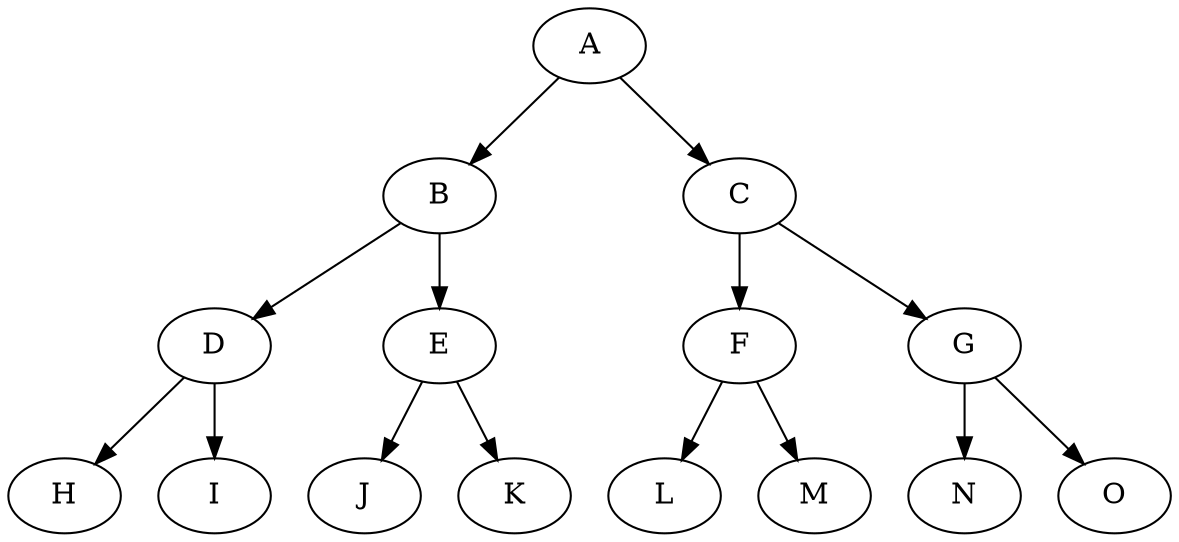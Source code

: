 strict digraph Second{
 A -> {B,C}
 B -> {D,E}
 C -> {F,G}
 D -> {H,I}
 E -> {J,K}
 F -> {L,M}
 G -> {N,O};
 H
 I
 J
 K
 L
 M 
 N
 O
}
